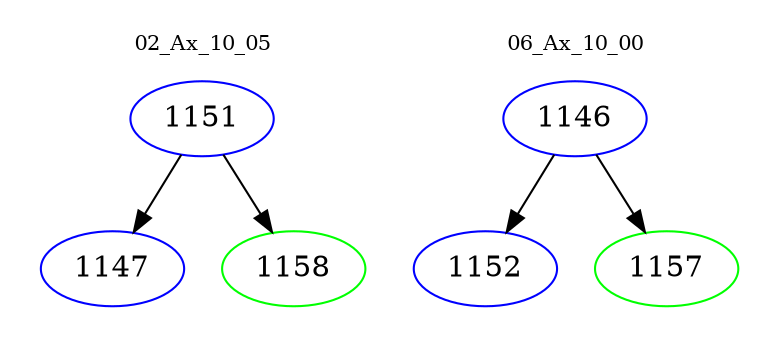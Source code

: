 digraph{
subgraph cluster_0 {
color = white
label = "02_Ax_10_05";
fontsize=10;
T0_1151 [label="1151", color="blue"]
T0_1151 -> T0_1147 [color="black"]
T0_1147 [label="1147", color="blue"]
T0_1151 -> T0_1158 [color="black"]
T0_1158 [label="1158", color="green"]
}
subgraph cluster_1 {
color = white
label = "06_Ax_10_00";
fontsize=10;
T1_1146 [label="1146", color="blue"]
T1_1146 -> T1_1152 [color="black"]
T1_1152 [label="1152", color="blue"]
T1_1146 -> T1_1157 [color="black"]
T1_1157 [label="1157", color="green"]
}
}
